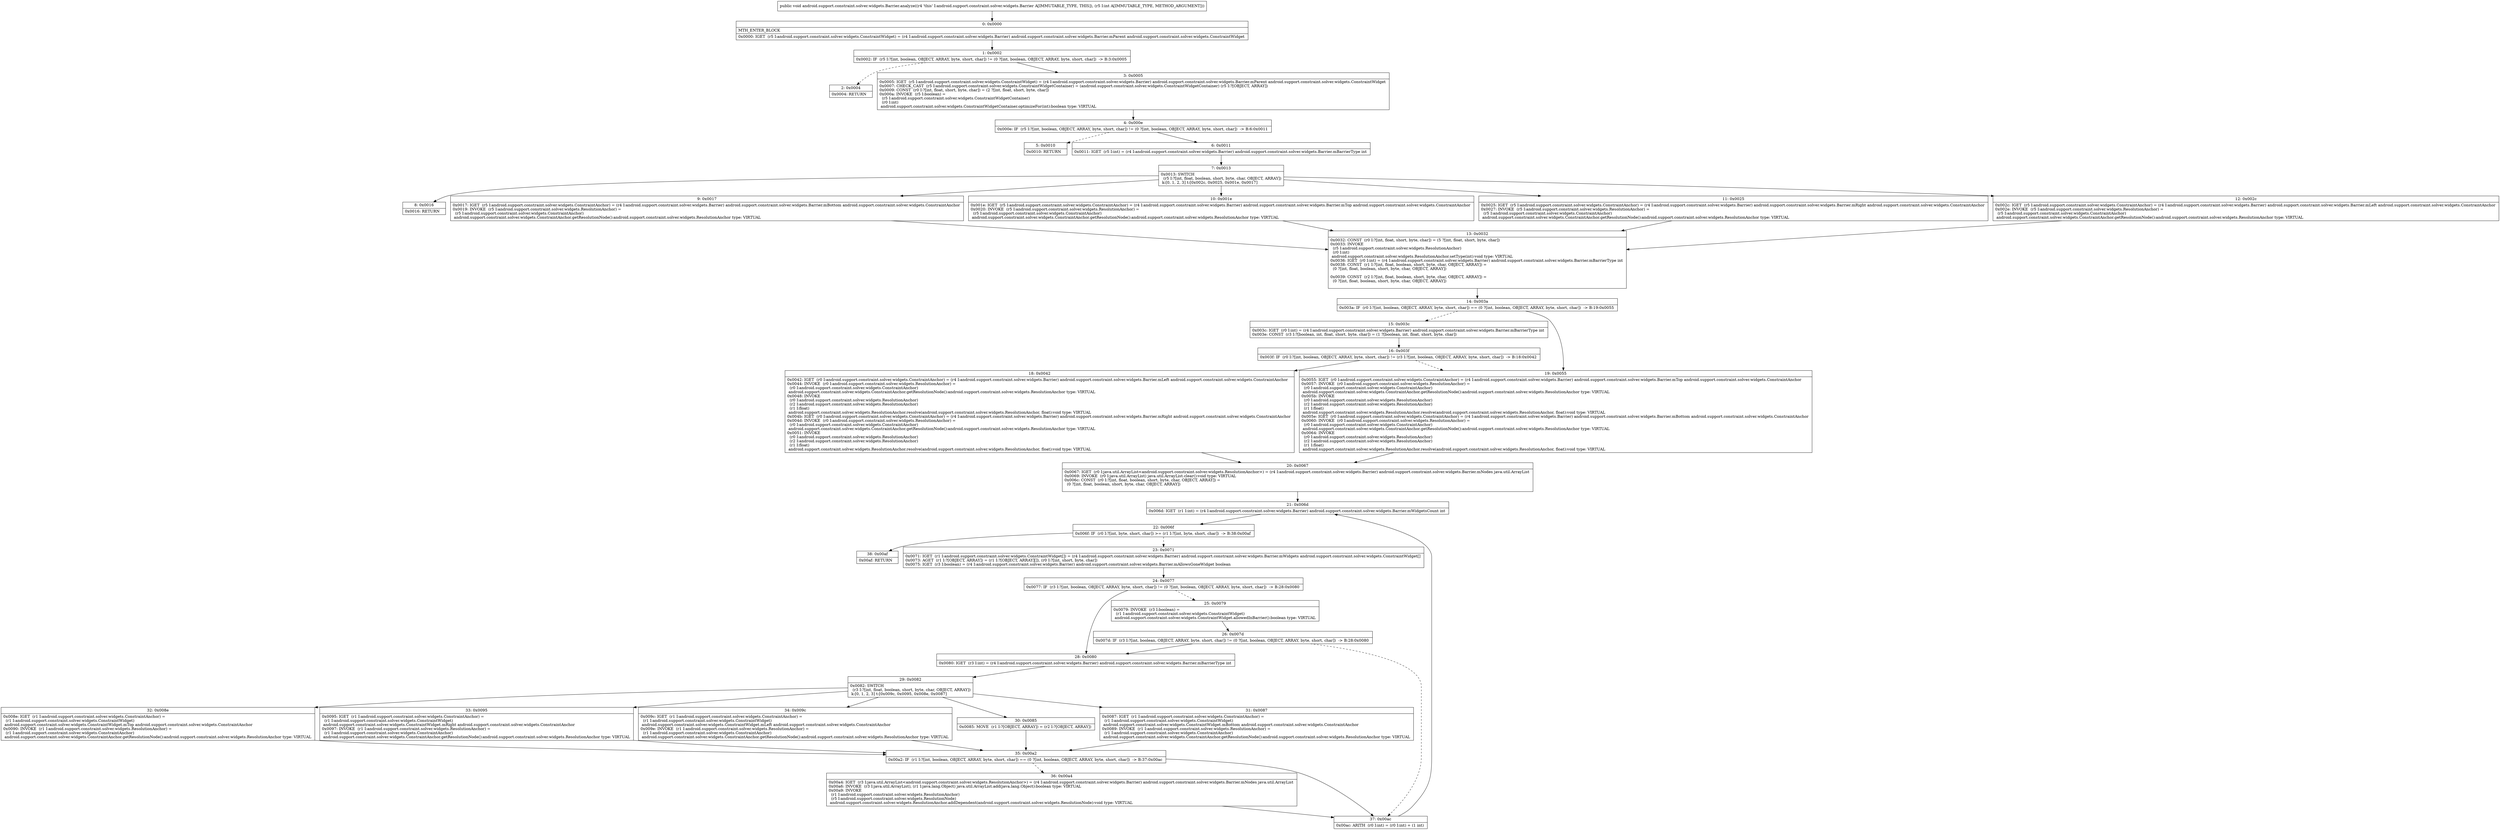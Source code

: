 digraph "CFG forandroid.support.constraint.solver.widgets.Barrier.analyze(I)V" {
Node_0 [shape=record,label="{0\:\ 0x0000|MTH_ENTER_BLOCK\l|0x0000: IGET  (r5 I:android.support.constraint.solver.widgets.ConstraintWidget) = (r4 I:android.support.constraint.solver.widgets.Barrier) android.support.constraint.solver.widgets.Barrier.mParent android.support.constraint.solver.widgets.ConstraintWidget \l}"];
Node_1 [shape=record,label="{1\:\ 0x0002|0x0002: IF  (r5 I:?[int, boolean, OBJECT, ARRAY, byte, short, char]) != (0 ?[int, boolean, OBJECT, ARRAY, byte, short, char])  \-\> B:3:0x0005 \l}"];
Node_2 [shape=record,label="{2\:\ 0x0004|0x0004: RETURN   \l}"];
Node_3 [shape=record,label="{3\:\ 0x0005|0x0005: IGET  (r5 I:android.support.constraint.solver.widgets.ConstraintWidget) = (r4 I:android.support.constraint.solver.widgets.Barrier) android.support.constraint.solver.widgets.Barrier.mParent android.support.constraint.solver.widgets.ConstraintWidget \l0x0007: CHECK_CAST  (r5 I:android.support.constraint.solver.widgets.ConstraintWidgetContainer) = (android.support.constraint.solver.widgets.ConstraintWidgetContainer) (r5 I:?[OBJECT, ARRAY]) \l0x0009: CONST  (r0 I:?[int, float, short, byte, char]) = (2 ?[int, float, short, byte, char]) \l0x000a: INVOKE  (r5 I:boolean) = \l  (r5 I:android.support.constraint.solver.widgets.ConstraintWidgetContainer)\l  (r0 I:int)\l android.support.constraint.solver.widgets.ConstraintWidgetContainer.optimizeFor(int):boolean type: VIRTUAL \l}"];
Node_4 [shape=record,label="{4\:\ 0x000e|0x000e: IF  (r5 I:?[int, boolean, OBJECT, ARRAY, byte, short, char]) != (0 ?[int, boolean, OBJECT, ARRAY, byte, short, char])  \-\> B:6:0x0011 \l}"];
Node_5 [shape=record,label="{5\:\ 0x0010|0x0010: RETURN   \l}"];
Node_6 [shape=record,label="{6\:\ 0x0011|0x0011: IGET  (r5 I:int) = (r4 I:android.support.constraint.solver.widgets.Barrier) android.support.constraint.solver.widgets.Barrier.mBarrierType int \l}"];
Node_7 [shape=record,label="{7\:\ 0x0013|0x0013: SWITCH  \l  (r5 I:?[int, float, boolean, short, byte, char, OBJECT, ARRAY])\l k:[0, 1, 2, 3] t:[0x002c, 0x0025, 0x001e, 0x0017] \l}"];
Node_8 [shape=record,label="{8\:\ 0x0016|0x0016: RETURN   \l}"];
Node_9 [shape=record,label="{9\:\ 0x0017|0x0017: IGET  (r5 I:android.support.constraint.solver.widgets.ConstraintAnchor) = (r4 I:android.support.constraint.solver.widgets.Barrier) android.support.constraint.solver.widgets.Barrier.mBottom android.support.constraint.solver.widgets.ConstraintAnchor \l0x0019: INVOKE  (r5 I:android.support.constraint.solver.widgets.ResolutionAnchor) = \l  (r5 I:android.support.constraint.solver.widgets.ConstraintAnchor)\l android.support.constraint.solver.widgets.ConstraintAnchor.getResolutionNode():android.support.constraint.solver.widgets.ResolutionAnchor type: VIRTUAL \l}"];
Node_10 [shape=record,label="{10\:\ 0x001e|0x001e: IGET  (r5 I:android.support.constraint.solver.widgets.ConstraintAnchor) = (r4 I:android.support.constraint.solver.widgets.Barrier) android.support.constraint.solver.widgets.Barrier.mTop android.support.constraint.solver.widgets.ConstraintAnchor \l0x0020: INVOKE  (r5 I:android.support.constraint.solver.widgets.ResolutionAnchor) = \l  (r5 I:android.support.constraint.solver.widgets.ConstraintAnchor)\l android.support.constraint.solver.widgets.ConstraintAnchor.getResolutionNode():android.support.constraint.solver.widgets.ResolutionAnchor type: VIRTUAL \l}"];
Node_11 [shape=record,label="{11\:\ 0x0025|0x0025: IGET  (r5 I:android.support.constraint.solver.widgets.ConstraintAnchor) = (r4 I:android.support.constraint.solver.widgets.Barrier) android.support.constraint.solver.widgets.Barrier.mRight android.support.constraint.solver.widgets.ConstraintAnchor \l0x0027: INVOKE  (r5 I:android.support.constraint.solver.widgets.ResolutionAnchor) = \l  (r5 I:android.support.constraint.solver.widgets.ConstraintAnchor)\l android.support.constraint.solver.widgets.ConstraintAnchor.getResolutionNode():android.support.constraint.solver.widgets.ResolutionAnchor type: VIRTUAL \l}"];
Node_12 [shape=record,label="{12\:\ 0x002c|0x002c: IGET  (r5 I:android.support.constraint.solver.widgets.ConstraintAnchor) = (r4 I:android.support.constraint.solver.widgets.Barrier) android.support.constraint.solver.widgets.Barrier.mLeft android.support.constraint.solver.widgets.ConstraintAnchor \l0x002e: INVOKE  (r5 I:android.support.constraint.solver.widgets.ResolutionAnchor) = \l  (r5 I:android.support.constraint.solver.widgets.ConstraintAnchor)\l android.support.constraint.solver.widgets.ConstraintAnchor.getResolutionNode():android.support.constraint.solver.widgets.ResolutionAnchor type: VIRTUAL \l}"];
Node_13 [shape=record,label="{13\:\ 0x0032|0x0032: CONST  (r0 I:?[int, float, short, byte, char]) = (5 ?[int, float, short, byte, char]) \l0x0033: INVOKE  \l  (r5 I:android.support.constraint.solver.widgets.ResolutionAnchor)\l  (r0 I:int)\l android.support.constraint.solver.widgets.ResolutionAnchor.setType(int):void type: VIRTUAL \l0x0036: IGET  (r0 I:int) = (r4 I:android.support.constraint.solver.widgets.Barrier) android.support.constraint.solver.widgets.Barrier.mBarrierType int \l0x0038: CONST  (r1 I:?[int, float, boolean, short, byte, char, OBJECT, ARRAY]) = \l  (0 ?[int, float, boolean, short, byte, char, OBJECT, ARRAY])\l \l0x0039: CONST  (r2 I:?[int, float, boolean, short, byte, char, OBJECT, ARRAY]) = \l  (0 ?[int, float, boolean, short, byte, char, OBJECT, ARRAY])\l \l}"];
Node_14 [shape=record,label="{14\:\ 0x003a|0x003a: IF  (r0 I:?[int, boolean, OBJECT, ARRAY, byte, short, char]) == (0 ?[int, boolean, OBJECT, ARRAY, byte, short, char])  \-\> B:19:0x0055 \l}"];
Node_15 [shape=record,label="{15\:\ 0x003c|0x003c: IGET  (r0 I:int) = (r4 I:android.support.constraint.solver.widgets.Barrier) android.support.constraint.solver.widgets.Barrier.mBarrierType int \l0x003e: CONST  (r3 I:?[boolean, int, float, short, byte, char]) = (1 ?[boolean, int, float, short, byte, char]) \l}"];
Node_16 [shape=record,label="{16\:\ 0x003f|0x003f: IF  (r0 I:?[int, boolean, OBJECT, ARRAY, byte, short, char]) != (r3 I:?[int, boolean, OBJECT, ARRAY, byte, short, char])  \-\> B:18:0x0042 \l}"];
Node_18 [shape=record,label="{18\:\ 0x0042|0x0042: IGET  (r0 I:android.support.constraint.solver.widgets.ConstraintAnchor) = (r4 I:android.support.constraint.solver.widgets.Barrier) android.support.constraint.solver.widgets.Barrier.mLeft android.support.constraint.solver.widgets.ConstraintAnchor \l0x0044: INVOKE  (r0 I:android.support.constraint.solver.widgets.ResolutionAnchor) = \l  (r0 I:android.support.constraint.solver.widgets.ConstraintAnchor)\l android.support.constraint.solver.widgets.ConstraintAnchor.getResolutionNode():android.support.constraint.solver.widgets.ResolutionAnchor type: VIRTUAL \l0x0048: INVOKE  \l  (r0 I:android.support.constraint.solver.widgets.ResolutionAnchor)\l  (r2 I:android.support.constraint.solver.widgets.ResolutionAnchor)\l  (r1 I:float)\l android.support.constraint.solver.widgets.ResolutionAnchor.resolve(android.support.constraint.solver.widgets.ResolutionAnchor, float):void type: VIRTUAL \l0x004b: IGET  (r0 I:android.support.constraint.solver.widgets.ConstraintAnchor) = (r4 I:android.support.constraint.solver.widgets.Barrier) android.support.constraint.solver.widgets.Barrier.mRight android.support.constraint.solver.widgets.ConstraintAnchor \l0x004d: INVOKE  (r0 I:android.support.constraint.solver.widgets.ResolutionAnchor) = \l  (r0 I:android.support.constraint.solver.widgets.ConstraintAnchor)\l android.support.constraint.solver.widgets.ConstraintAnchor.getResolutionNode():android.support.constraint.solver.widgets.ResolutionAnchor type: VIRTUAL \l0x0051: INVOKE  \l  (r0 I:android.support.constraint.solver.widgets.ResolutionAnchor)\l  (r2 I:android.support.constraint.solver.widgets.ResolutionAnchor)\l  (r1 I:float)\l android.support.constraint.solver.widgets.ResolutionAnchor.resolve(android.support.constraint.solver.widgets.ResolutionAnchor, float):void type: VIRTUAL \l}"];
Node_19 [shape=record,label="{19\:\ 0x0055|0x0055: IGET  (r0 I:android.support.constraint.solver.widgets.ConstraintAnchor) = (r4 I:android.support.constraint.solver.widgets.Barrier) android.support.constraint.solver.widgets.Barrier.mTop android.support.constraint.solver.widgets.ConstraintAnchor \l0x0057: INVOKE  (r0 I:android.support.constraint.solver.widgets.ResolutionAnchor) = \l  (r0 I:android.support.constraint.solver.widgets.ConstraintAnchor)\l android.support.constraint.solver.widgets.ConstraintAnchor.getResolutionNode():android.support.constraint.solver.widgets.ResolutionAnchor type: VIRTUAL \l0x005b: INVOKE  \l  (r0 I:android.support.constraint.solver.widgets.ResolutionAnchor)\l  (r2 I:android.support.constraint.solver.widgets.ResolutionAnchor)\l  (r1 I:float)\l android.support.constraint.solver.widgets.ResolutionAnchor.resolve(android.support.constraint.solver.widgets.ResolutionAnchor, float):void type: VIRTUAL \l0x005e: IGET  (r0 I:android.support.constraint.solver.widgets.ConstraintAnchor) = (r4 I:android.support.constraint.solver.widgets.Barrier) android.support.constraint.solver.widgets.Barrier.mBottom android.support.constraint.solver.widgets.ConstraintAnchor \l0x0060: INVOKE  (r0 I:android.support.constraint.solver.widgets.ResolutionAnchor) = \l  (r0 I:android.support.constraint.solver.widgets.ConstraintAnchor)\l android.support.constraint.solver.widgets.ConstraintAnchor.getResolutionNode():android.support.constraint.solver.widgets.ResolutionAnchor type: VIRTUAL \l0x0064: INVOKE  \l  (r0 I:android.support.constraint.solver.widgets.ResolutionAnchor)\l  (r2 I:android.support.constraint.solver.widgets.ResolutionAnchor)\l  (r1 I:float)\l android.support.constraint.solver.widgets.ResolutionAnchor.resolve(android.support.constraint.solver.widgets.ResolutionAnchor, float):void type: VIRTUAL \l}"];
Node_20 [shape=record,label="{20\:\ 0x0067|0x0067: IGET  (r0 I:java.util.ArrayList\<android.support.constraint.solver.widgets.ResolutionAnchor\>) = (r4 I:android.support.constraint.solver.widgets.Barrier) android.support.constraint.solver.widgets.Barrier.mNodes java.util.ArrayList \l0x0069: INVOKE  (r0 I:java.util.ArrayList) java.util.ArrayList.clear():void type: VIRTUAL \l0x006c: CONST  (r0 I:?[int, float, boolean, short, byte, char, OBJECT, ARRAY]) = \l  (0 ?[int, float, boolean, short, byte, char, OBJECT, ARRAY])\l \l}"];
Node_21 [shape=record,label="{21\:\ 0x006d|0x006d: IGET  (r1 I:int) = (r4 I:android.support.constraint.solver.widgets.Barrier) android.support.constraint.solver.widgets.Barrier.mWidgetsCount int \l}"];
Node_22 [shape=record,label="{22\:\ 0x006f|0x006f: IF  (r0 I:?[int, byte, short, char]) \>= (r1 I:?[int, byte, short, char])  \-\> B:38:0x00af \l}"];
Node_23 [shape=record,label="{23\:\ 0x0071|0x0071: IGET  (r1 I:android.support.constraint.solver.widgets.ConstraintWidget[]) = (r4 I:android.support.constraint.solver.widgets.Barrier) android.support.constraint.solver.widgets.Barrier.mWidgets android.support.constraint.solver.widgets.ConstraintWidget[] \l0x0073: AGET  (r1 I:?[OBJECT, ARRAY]) = (r1 I:?[OBJECT, ARRAY][]), (r0 I:?[int, short, byte, char]) \l0x0075: IGET  (r3 I:boolean) = (r4 I:android.support.constraint.solver.widgets.Barrier) android.support.constraint.solver.widgets.Barrier.mAllowsGoneWidget boolean \l}"];
Node_24 [shape=record,label="{24\:\ 0x0077|0x0077: IF  (r3 I:?[int, boolean, OBJECT, ARRAY, byte, short, char]) != (0 ?[int, boolean, OBJECT, ARRAY, byte, short, char])  \-\> B:28:0x0080 \l}"];
Node_25 [shape=record,label="{25\:\ 0x0079|0x0079: INVOKE  (r3 I:boolean) = \l  (r1 I:android.support.constraint.solver.widgets.ConstraintWidget)\l android.support.constraint.solver.widgets.ConstraintWidget.allowedInBarrier():boolean type: VIRTUAL \l}"];
Node_26 [shape=record,label="{26\:\ 0x007d|0x007d: IF  (r3 I:?[int, boolean, OBJECT, ARRAY, byte, short, char]) != (0 ?[int, boolean, OBJECT, ARRAY, byte, short, char])  \-\> B:28:0x0080 \l}"];
Node_28 [shape=record,label="{28\:\ 0x0080|0x0080: IGET  (r3 I:int) = (r4 I:android.support.constraint.solver.widgets.Barrier) android.support.constraint.solver.widgets.Barrier.mBarrierType int \l}"];
Node_29 [shape=record,label="{29\:\ 0x0082|0x0082: SWITCH  \l  (r3 I:?[int, float, boolean, short, byte, char, OBJECT, ARRAY])\l k:[0, 1, 2, 3] t:[0x009c, 0x0095, 0x008e, 0x0087] \l}"];
Node_30 [shape=record,label="{30\:\ 0x0085|0x0085: MOVE  (r1 I:?[OBJECT, ARRAY]) = (r2 I:?[OBJECT, ARRAY]) \l}"];
Node_31 [shape=record,label="{31\:\ 0x0087|0x0087: IGET  (r1 I:android.support.constraint.solver.widgets.ConstraintAnchor) = \l  (r1 I:android.support.constraint.solver.widgets.ConstraintWidget)\l android.support.constraint.solver.widgets.ConstraintWidget.mBottom android.support.constraint.solver.widgets.ConstraintAnchor \l0x0089: INVOKE  (r1 I:android.support.constraint.solver.widgets.ResolutionAnchor) = \l  (r1 I:android.support.constraint.solver.widgets.ConstraintAnchor)\l android.support.constraint.solver.widgets.ConstraintAnchor.getResolutionNode():android.support.constraint.solver.widgets.ResolutionAnchor type: VIRTUAL \l}"];
Node_32 [shape=record,label="{32\:\ 0x008e|0x008e: IGET  (r1 I:android.support.constraint.solver.widgets.ConstraintAnchor) = \l  (r1 I:android.support.constraint.solver.widgets.ConstraintWidget)\l android.support.constraint.solver.widgets.ConstraintWidget.mTop android.support.constraint.solver.widgets.ConstraintAnchor \l0x0090: INVOKE  (r1 I:android.support.constraint.solver.widgets.ResolutionAnchor) = \l  (r1 I:android.support.constraint.solver.widgets.ConstraintAnchor)\l android.support.constraint.solver.widgets.ConstraintAnchor.getResolutionNode():android.support.constraint.solver.widgets.ResolutionAnchor type: VIRTUAL \l}"];
Node_33 [shape=record,label="{33\:\ 0x0095|0x0095: IGET  (r1 I:android.support.constraint.solver.widgets.ConstraintAnchor) = \l  (r1 I:android.support.constraint.solver.widgets.ConstraintWidget)\l android.support.constraint.solver.widgets.ConstraintWidget.mRight android.support.constraint.solver.widgets.ConstraintAnchor \l0x0097: INVOKE  (r1 I:android.support.constraint.solver.widgets.ResolutionAnchor) = \l  (r1 I:android.support.constraint.solver.widgets.ConstraintAnchor)\l android.support.constraint.solver.widgets.ConstraintAnchor.getResolutionNode():android.support.constraint.solver.widgets.ResolutionAnchor type: VIRTUAL \l}"];
Node_34 [shape=record,label="{34\:\ 0x009c|0x009c: IGET  (r1 I:android.support.constraint.solver.widgets.ConstraintAnchor) = \l  (r1 I:android.support.constraint.solver.widgets.ConstraintWidget)\l android.support.constraint.solver.widgets.ConstraintWidget.mLeft android.support.constraint.solver.widgets.ConstraintAnchor \l0x009e: INVOKE  (r1 I:android.support.constraint.solver.widgets.ResolutionAnchor) = \l  (r1 I:android.support.constraint.solver.widgets.ConstraintAnchor)\l android.support.constraint.solver.widgets.ConstraintAnchor.getResolutionNode():android.support.constraint.solver.widgets.ResolutionAnchor type: VIRTUAL \l}"];
Node_35 [shape=record,label="{35\:\ 0x00a2|0x00a2: IF  (r1 I:?[int, boolean, OBJECT, ARRAY, byte, short, char]) == (0 ?[int, boolean, OBJECT, ARRAY, byte, short, char])  \-\> B:37:0x00ac \l}"];
Node_36 [shape=record,label="{36\:\ 0x00a4|0x00a4: IGET  (r3 I:java.util.ArrayList\<android.support.constraint.solver.widgets.ResolutionAnchor\>) = (r4 I:android.support.constraint.solver.widgets.Barrier) android.support.constraint.solver.widgets.Barrier.mNodes java.util.ArrayList \l0x00a6: INVOKE  (r3 I:java.util.ArrayList), (r1 I:java.lang.Object) java.util.ArrayList.add(java.lang.Object):boolean type: VIRTUAL \l0x00a9: INVOKE  \l  (r1 I:android.support.constraint.solver.widgets.ResolutionAnchor)\l  (r5 I:android.support.constraint.solver.widgets.ResolutionNode)\l android.support.constraint.solver.widgets.ResolutionAnchor.addDependent(android.support.constraint.solver.widgets.ResolutionNode):void type: VIRTUAL \l}"];
Node_37 [shape=record,label="{37\:\ 0x00ac|0x00ac: ARITH  (r0 I:int) = (r0 I:int) + (1 int) \l}"];
Node_38 [shape=record,label="{38\:\ 0x00af|0x00af: RETURN   \l}"];
MethodNode[shape=record,label="{public void android.support.constraint.solver.widgets.Barrier.analyze((r4 'this' I:android.support.constraint.solver.widgets.Barrier A[IMMUTABLE_TYPE, THIS]), (r5 I:int A[IMMUTABLE_TYPE, METHOD_ARGUMENT])) }"];
MethodNode -> Node_0;
Node_0 -> Node_1;
Node_1 -> Node_2[style=dashed];
Node_1 -> Node_3;
Node_3 -> Node_4;
Node_4 -> Node_5[style=dashed];
Node_4 -> Node_6;
Node_6 -> Node_7;
Node_7 -> Node_8;
Node_7 -> Node_9;
Node_7 -> Node_10;
Node_7 -> Node_11;
Node_7 -> Node_12;
Node_9 -> Node_13;
Node_10 -> Node_13;
Node_11 -> Node_13;
Node_12 -> Node_13;
Node_13 -> Node_14;
Node_14 -> Node_15[style=dashed];
Node_14 -> Node_19;
Node_15 -> Node_16;
Node_16 -> Node_18;
Node_16 -> Node_19[style=dashed];
Node_18 -> Node_20;
Node_19 -> Node_20;
Node_20 -> Node_21;
Node_21 -> Node_22;
Node_22 -> Node_23[style=dashed];
Node_22 -> Node_38;
Node_23 -> Node_24;
Node_24 -> Node_25[style=dashed];
Node_24 -> Node_28;
Node_25 -> Node_26;
Node_26 -> Node_28;
Node_26 -> Node_37[style=dashed];
Node_28 -> Node_29;
Node_29 -> Node_30;
Node_29 -> Node_31;
Node_29 -> Node_32;
Node_29 -> Node_33;
Node_29 -> Node_34;
Node_30 -> Node_35;
Node_31 -> Node_35;
Node_32 -> Node_35;
Node_33 -> Node_35;
Node_34 -> Node_35;
Node_35 -> Node_36[style=dashed];
Node_35 -> Node_37;
Node_36 -> Node_37;
Node_37 -> Node_21;
}

